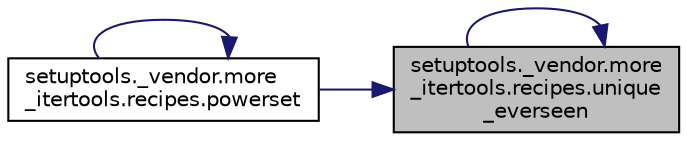 digraph "setuptools._vendor.more_itertools.recipes.unique_everseen"
{
 // LATEX_PDF_SIZE
  edge [fontname="Helvetica",fontsize="10",labelfontname="Helvetica",labelfontsize="10"];
  node [fontname="Helvetica",fontsize="10",shape=record];
  rankdir="RL";
  Node1 [label="setuptools._vendor.more\l_itertools.recipes.unique\l_everseen",height=0.2,width=0.4,color="black", fillcolor="grey75", style="filled", fontcolor="black",tooltip=" "];
  Node1 -> Node2 [dir="back",color="midnightblue",fontsize="10",style="solid",fontname="Helvetica"];
  Node2 [label="setuptools._vendor.more\l_itertools.recipes.powerset",height=0.2,width=0.4,color="black", fillcolor="white", style="filled",URL="$d3/da1/namespacesetuptools_1_1__vendor_1_1more__itertools_1_1recipes.html#a3e0a127ba8d18f436377208d4659a2d0",tooltip=" "];
  Node2 -> Node2 [dir="back",color="midnightblue",fontsize="10",style="solid",fontname="Helvetica"];
  Node1 -> Node1 [dir="back",color="midnightblue",fontsize="10",style="solid",fontname="Helvetica"];
}
